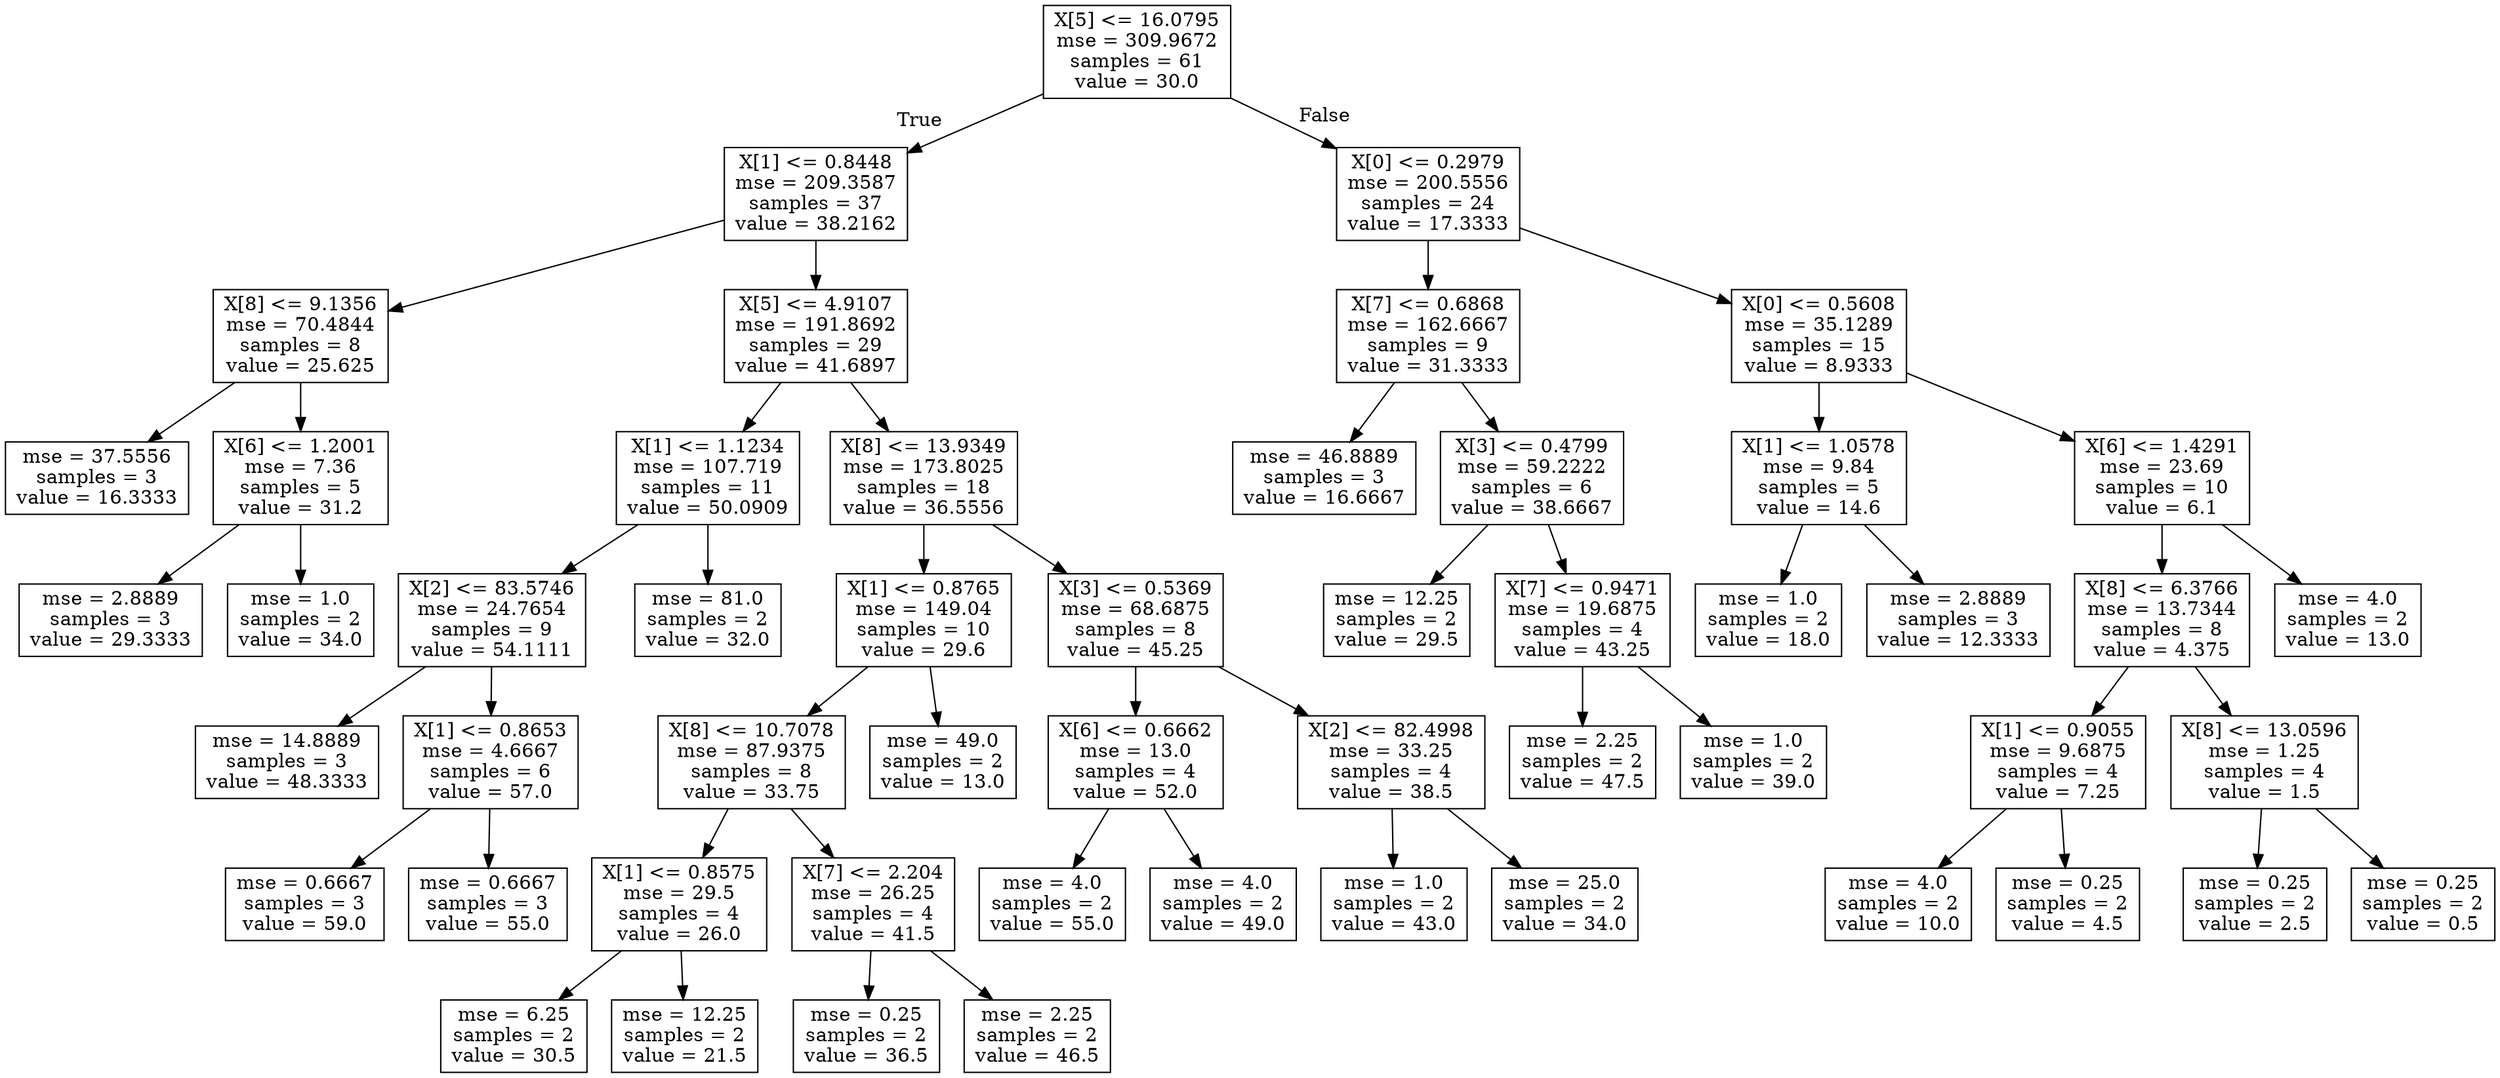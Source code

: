 digraph Tree {
node [shape=box] ;
0 [label="X[5] <= 16.0795\nmse = 309.9672\nsamples = 61\nvalue = 30.0"] ;
1 [label="X[1] <= 0.8448\nmse = 209.3587\nsamples = 37\nvalue = 38.2162"] ;
0 -> 1 [labeldistance=2.5, labelangle=45, headlabel="True"] ;
2 [label="X[8] <= 9.1356\nmse = 70.4844\nsamples = 8\nvalue = 25.625"] ;
1 -> 2 ;
3 [label="mse = 37.5556\nsamples = 3\nvalue = 16.3333"] ;
2 -> 3 ;
4 [label="X[6] <= 1.2001\nmse = 7.36\nsamples = 5\nvalue = 31.2"] ;
2 -> 4 ;
5 [label="mse = 2.8889\nsamples = 3\nvalue = 29.3333"] ;
4 -> 5 ;
6 [label="mse = 1.0\nsamples = 2\nvalue = 34.0"] ;
4 -> 6 ;
7 [label="X[5] <= 4.9107\nmse = 191.8692\nsamples = 29\nvalue = 41.6897"] ;
1 -> 7 ;
8 [label="X[1] <= 1.1234\nmse = 107.719\nsamples = 11\nvalue = 50.0909"] ;
7 -> 8 ;
9 [label="X[2] <= 83.5746\nmse = 24.7654\nsamples = 9\nvalue = 54.1111"] ;
8 -> 9 ;
10 [label="mse = 14.8889\nsamples = 3\nvalue = 48.3333"] ;
9 -> 10 ;
11 [label="X[1] <= 0.8653\nmse = 4.6667\nsamples = 6\nvalue = 57.0"] ;
9 -> 11 ;
12 [label="mse = 0.6667\nsamples = 3\nvalue = 59.0"] ;
11 -> 12 ;
13 [label="mse = 0.6667\nsamples = 3\nvalue = 55.0"] ;
11 -> 13 ;
14 [label="mse = 81.0\nsamples = 2\nvalue = 32.0"] ;
8 -> 14 ;
15 [label="X[8] <= 13.9349\nmse = 173.8025\nsamples = 18\nvalue = 36.5556"] ;
7 -> 15 ;
16 [label="X[1] <= 0.8765\nmse = 149.04\nsamples = 10\nvalue = 29.6"] ;
15 -> 16 ;
17 [label="X[8] <= 10.7078\nmse = 87.9375\nsamples = 8\nvalue = 33.75"] ;
16 -> 17 ;
18 [label="X[1] <= 0.8575\nmse = 29.5\nsamples = 4\nvalue = 26.0"] ;
17 -> 18 ;
19 [label="mse = 6.25\nsamples = 2\nvalue = 30.5"] ;
18 -> 19 ;
20 [label="mse = 12.25\nsamples = 2\nvalue = 21.5"] ;
18 -> 20 ;
21 [label="X[7] <= 2.204\nmse = 26.25\nsamples = 4\nvalue = 41.5"] ;
17 -> 21 ;
22 [label="mse = 0.25\nsamples = 2\nvalue = 36.5"] ;
21 -> 22 ;
23 [label="mse = 2.25\nsamples = 2\nvalue = 46.5"] ;
21 -> 23 ;
24 [label="mse = 49.0\nsamples = 2\nvalue = 13.0"] ;
16 -> 24 ;
25 [label="X[3] <= 0.5369\nmse = 68.6875\nsamples = 8\nvalue = 45.25"] ;
15 -> 25 ;
26 [label="X[6] <= 0.6662\nmse = 13.0\nsamples = 4\nvalue = 52.0"] ;
25 -> 26 ;
27 [label="mse = 4.0\nsamples = 2\nvalue = 55.0"] ;
26 -> 27 ;
28 [label="mse = 4.0\nsamples = 2\nvalue = 49.0"] ;
26 -> 28 ;
29 [label="X[2] <= 82.4998\nmse = 33.25\nsamples = 4\nvalue = 38.5"] ;
25 -> 29 ;
30 [label="mse = 1.0\nsamples = 2\nvalue = 43.0"] ;
29 -> 30 ;
31 [label="mse = 25.0\nsamples = 2\nvalue = 34.0"] ;
29 -> 31 ;
32 [label="X[0] <= 0.2979\nmse = 200.5556\nsamples = 24\nvalue = 17.3333"] ;
0 -> 32 [labeldistance=2.5, labelangle=-45, headlabel="False"] ;
33 [label="X[7] <= 0.6868\nmse = 162.6667\nsamples = 9\nvalue = 31.3333"] ;
32 -> 33 ;
34 [label="mse = 46.8889\nsamples = 3\nvalue = 16.6667"] ;
33 -> 34 ;
35 [label="X[3] <= 0.4799\nmse = 59.2222\nsamples = 6\nvalue = 38.6667"] ;
33 -> 35 ;
36 [label="mse = 12.25\nsamples = 2\nvalue = 29.5"] ;
35 -> 36 ;
37 [label="X[7] <= 0.9471\nmse = 19.6875\nsamples = 4\nvalue = 43.25"] ;
35 -> 37 ;
38 [label="mse = 2.25\nsamples = 2\nvalue = 47.5"] ;
37 -> 38 ;
39 [label="mse = 1.0\nsamples = 2\nvalue = 39.0"] ;
37 -> 39 ;
40 [label="X[0] <= 0.5608\nmse = 35.1289\nsamples = 15\nvalue = 8.9333"] ;
32 -> 40 ;
41 [label="X[1] <= 1.0578\nmse = 9.84\nsamples = 5\nvalue = 14.6"] ;
40 -> 41 ;
42 [label="mse = 1.0\nsamples = 2\nvalue = 18.0"] ;
41 -> 42 ;
43 [label="mse = 2.8889\nsamples = 3\nvalue = 12.3333"] ;
41 -> 43 ;
44 [label="X[6] <= 1.4291\nmse = 23.69\nsamples = 10\nvalue = 6.1"] ;
40 -> 44 ;
45 [label="X[8] <= 6.3766\nmse = 13.7344\nsamples = 8\nvalue = 4.375"] ;
44 -> 45 ;
46 [label="X[1] <= 0.9055\nmse = 9.6875\nsamples = 4\nvalue = 7.25"] ;
45 -> 46 ;
47 [label="mse = 4.0\nsamples = 2\nvalue = 10.0"] ;
46 -> 47 ;
48 [label="mse = 0.25\nsamples = 2\nvalue = 4.5"] ;
46 -> 48 ;
49 [label="X[8] <= 13.0596\nmse = 1.25\nsamples = 4\nvalue = 1.5"] ;
45 -> 49 ;
50 [label="mse = 0.25\nsamples = 2\nvalue = 2.5"] ;
49 -> 50 ;
51 [label="mse = 0.25\nsamples = 2\nvalue = 0.5"] ;
49 -> 51 ;
52 [label="mse = 4.0\nsamples = 2\nvalue = 13.0"] ;
44 -> 52 ;
}